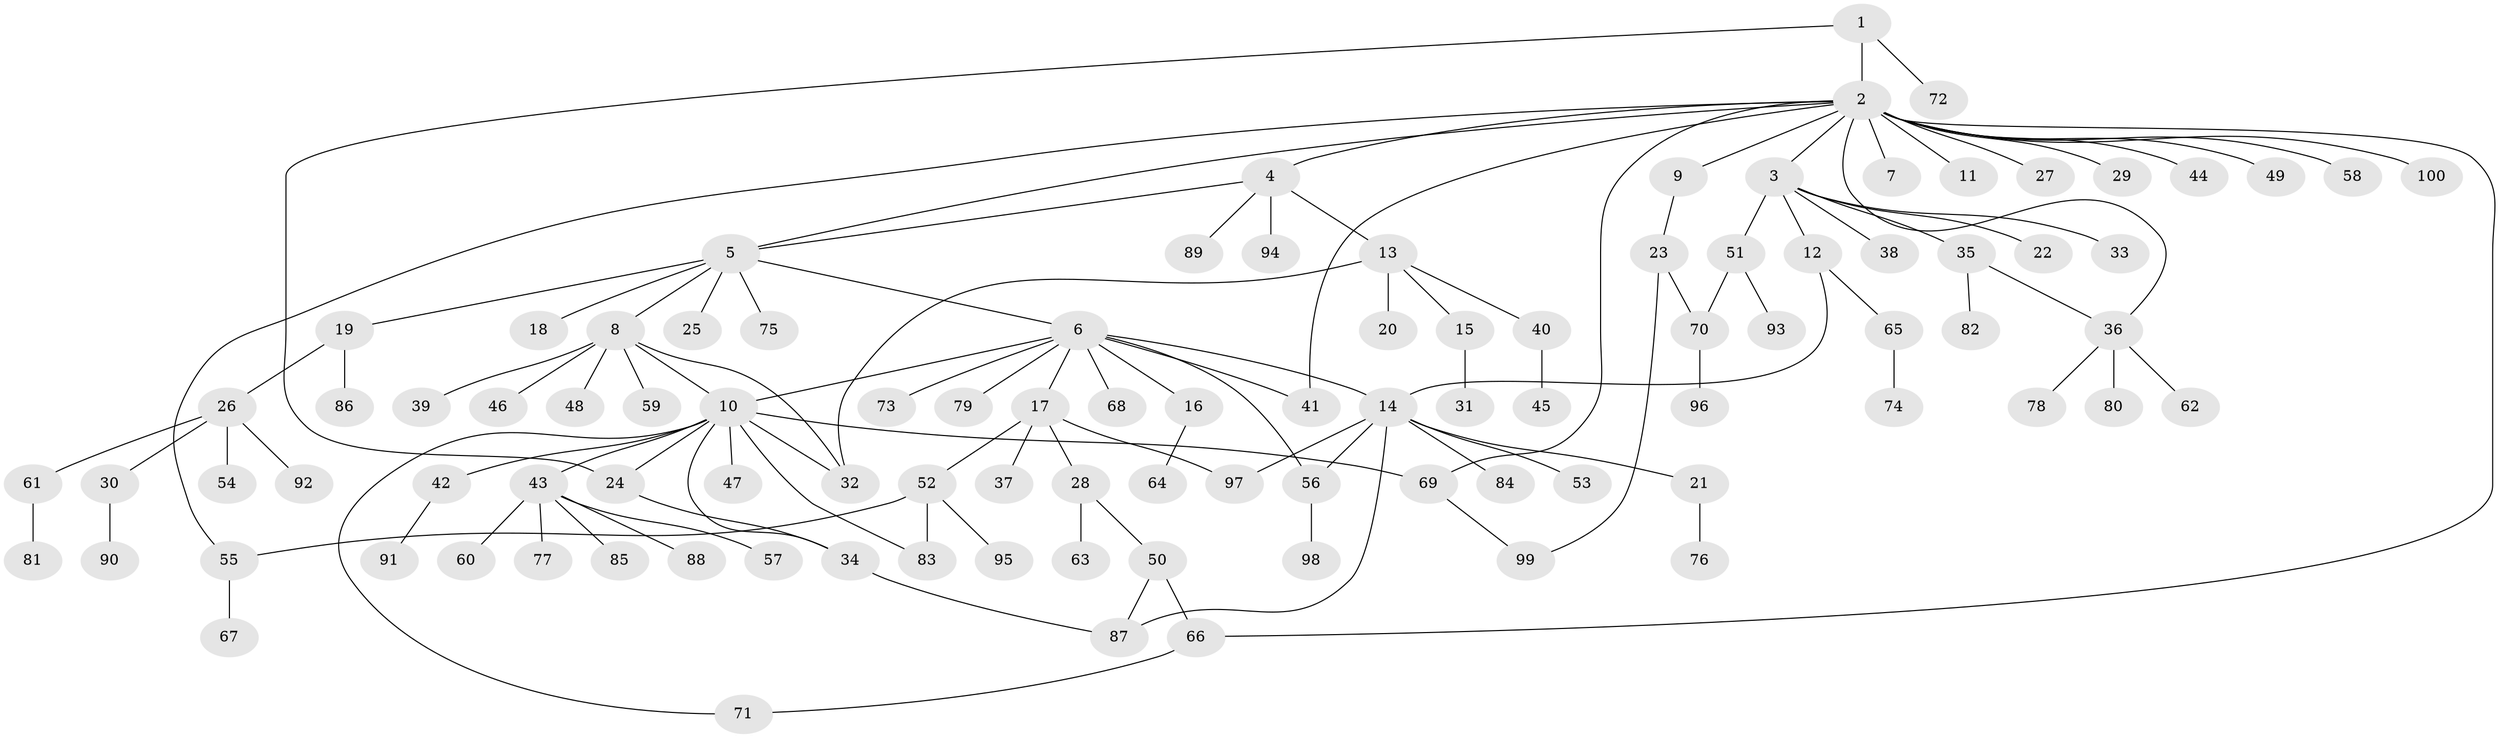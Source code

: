 // Generated by graph-tools (version 1.1) at 2025/11/02/21/25 10:11:08]
// undirected, 100 vertices, 119 edges
graph export_dot {
graph [start="1"]
  node [color=gray90,style=filled];
  1;
  2;
  3;
  4;
  5;
  6;
  7;
  8;
  9;
  10;
  11;
  12;
  13;
  14;
  15;
  16;
  17;
  18;
  19;
  20;
  21;
  22;
  23;
  24;
  25;
  26;
  27;
  28;
  29;
  30;
  31;
  32;
  33;
  34;
  35;
  36;
  37;
  38;
  39;
  40;
  41;
  42;
  43;
  44;
  45;
  46;
  47;
  48;
  49;
  50;
  51;
  52;
  53;
  54;
  55;
  56;
  57;
  58;
  59;
  60;
  61;
  62;
  63;
  64;
  65;
  66;
  67;
  68;
  69;
  70;
  71;
  72;
  73;
  74;
  75;
  76;
  77;
  78;
  79;
  80;
  81;
  82;
  83;
  84;
  85;
  86;
  87;
  88;
  89;
  90;
  91;
  92;
  93;
  94;
  95;
  96;
  97;
  98;
  99;
  100;
  1 -- 2;
  1 -- 24;
  1 -- 72;
  2 -- 3;
  2 -- 4;
  2 -- 5;
  2 -- 7;
  2 -- 9;
  2 -- 11;
  2 -- 27;
  2 -- 29;
  2 -- 36;
  2 -- 41;
  2 -- 44;
  2 -- 49;
  2 -- 55;
  2 -- 58;
  2 -- 66;
  2 -- 69;
  2 -- 100;
  3 -- 12;
  3 -- 22;
  3 -- 33;
  3 -- 35;
  3 -- 38;
  3 -- 51;
  4 -- 5;
  4 -- 13;
  4 -- 89;
  4 -- 94;
  5 -- 6;
  5 -- 8;
  5 -- 18;
  5 -- 19;
  5 -- 25;
  5 -- 75;
  6 -- 10;
  6 -- 14;
  6 -- 16;
  6 -- 17;
  6 -- 41;
  6 -- 56;
  6 -- 68;
  6 -- 73;
  6 -- 79;
  8 -- 10;
  8 -- 32;
  8 -- 39;
  8 -- 46;
  8 -- 48;
  8 -- 59;
  9 -- 23;
  10 -- 24;
  10 -- 32;
  10 -- 34;
  10 -- 42;
  10 -- 43;
  10 -- 47;
  10 -- 69;
  10 -- 71;
  10 -- 83;
  12 -- 14;
  12 -- 65;
  13 -- 15;
  13 -- 20;
  13 -- 32;
  13 -- 40;
  14 -- 21;
  14 -- 53;
  14 -- 56;
  14 -- 84;
  14 -- 87;
  14 -- 97;
  15 -- 31;
  16 -- 64;
  17 -- 28;
  17 -- 37;
  17 -- 52;
  17 -- 97;
  19 -- 26;
  19 -- 86;
  21 -- 76;
  23 -- 70;
  23 -- 99;
  24 -- 34;
  26 -- 30;
  26 -- 54;
  26 -- 61;
  26 -- 92;
  28 -- 50;
  28 -- 63;
  30 -- 90;
  34 -- 87;
  35 -- 36;
  35 -- 82;
  36 -- 62;
  36 -- 78;
  36 -- 80;
  40 -- 45;
  42 -- 91;
  43 -- 57;
  43 -- 60;
  43 -- 77;
  43 -- 85;
  43 -- 88;
  50 -- 66;
  50 -- 87;
  51 -- 70;
  51 -- 93;
  52 -- 55;
  52 -- 83;
  52 -- 95;
  55 -- 67;
  56 -- 98;
  61 -- 81;
  65 -- 74;
  66 -- 71;
  69 -- 99;
  70 -- 96;
}
